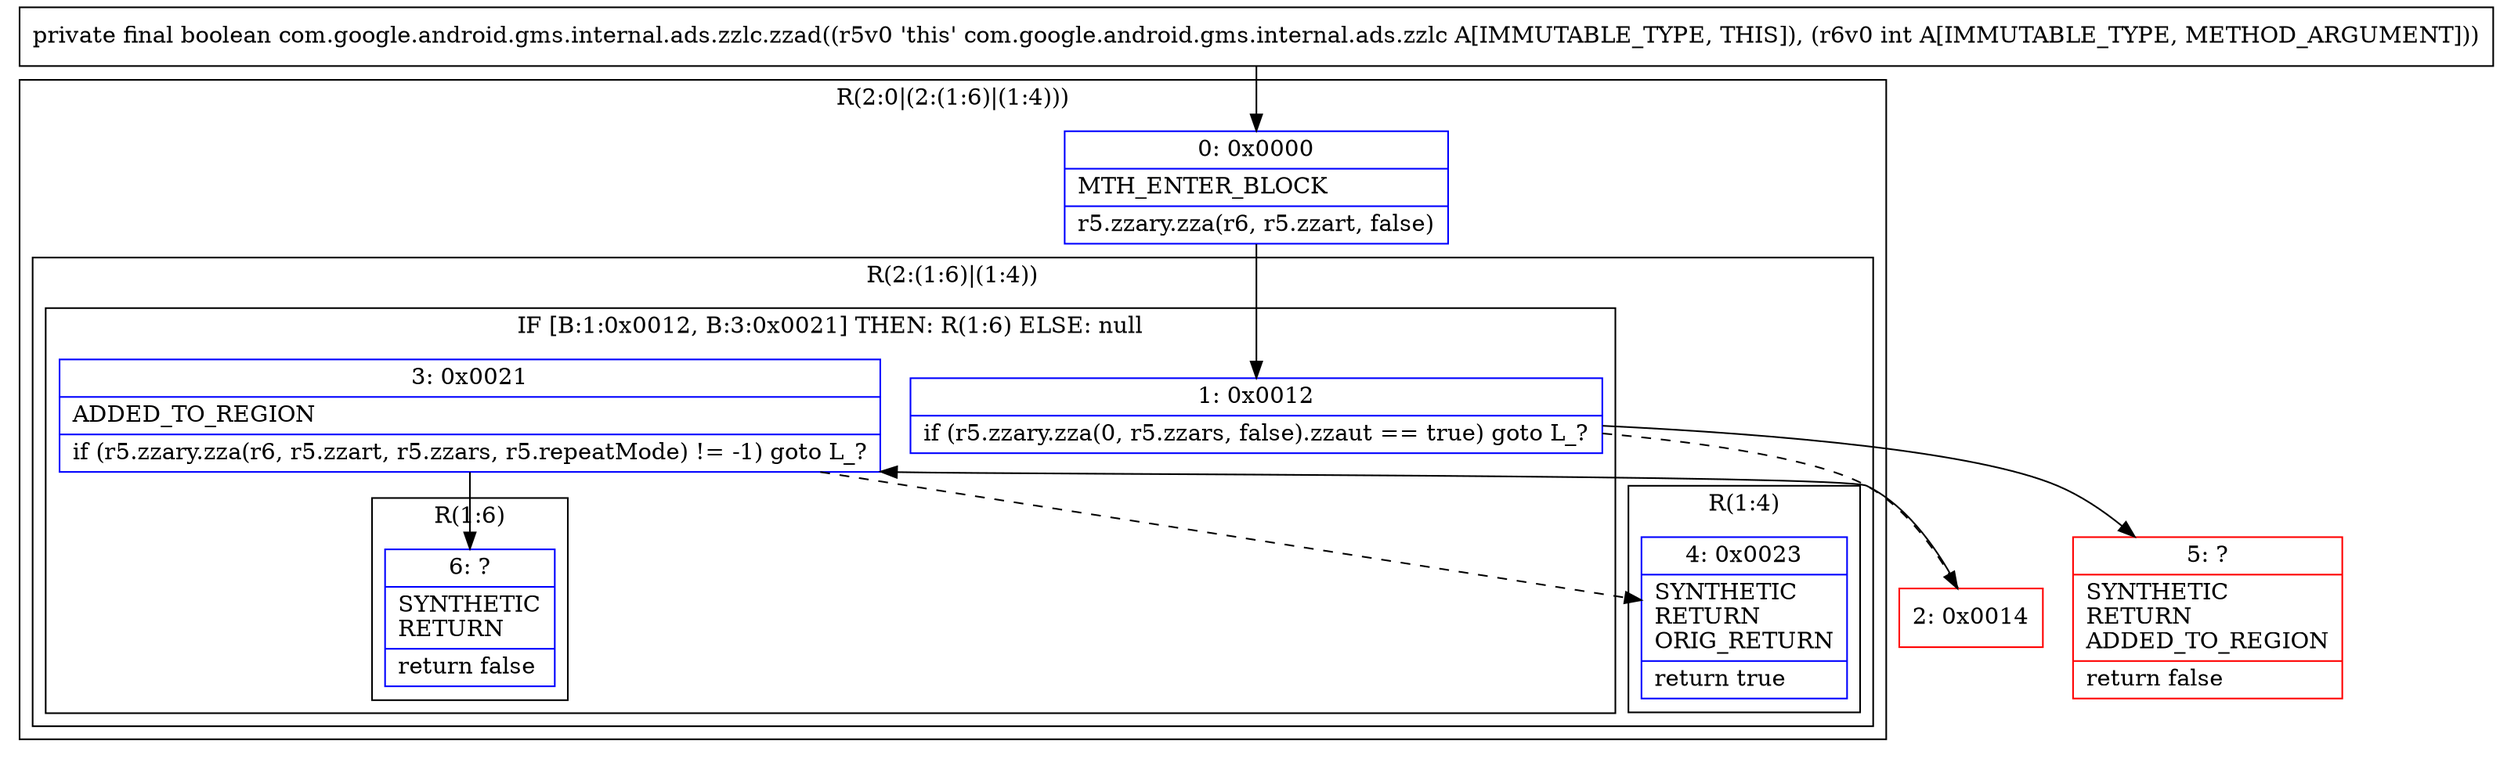 digraph "CFG forcom.google.android.gms.internal.ads.zzlc.zzad(I)Z" {
subgraph cluster_Region_691413411 {
label = "R(2:0|(2:(1:6)|(1:4)))";
node [shape=record,color=blue];
Node_0 [shape=record,label="{0\:\ 0x0000|MTH_ENTER_BLOCK\l|r5.zzary.zza(r6, r5.zzart, false)\l}"];
subgraph cluster_Region_427395953 {
label = "R(2:(1:6)|(1:4))";
node [shape=record,color=blue];
subgraph cluster_IfRegion_681966118 {
label = "IF [B:1:0x0012, B:3:0x0021] THEN: R(1:6) ELSE: null";
node [shape=record,color=blue];
Node_1 [shape=record,label="{1\:\ 0x0012|if (r5.zzary.zza(0, r5.zzars, false).zzaut == true) goto L_?\l}"];
Node_3 [shape=record,label="{3\:\ 0x0021|ADDED_TO_REGION\l|if (r5.zzary.zza(r6, r5.zzart, r5.zzars, r5.repeatMode) != \-1) goto L_?\l}"];
subgraph cluster_Region_645823006 {
label = "R(1:6)";
node [shape=record,color=blue];
Node_6 [shape=record,label="{6\:\ ?|SYNTHETIC\lRETURN\l|return false\l}"];
}
}
subgraph cluster_Region_1054698571 {
label = "R(1:4)";
node [shape=record,color=blue];
Node_4 [shape=record,label="{4\:\ 0x0023|SYNTHETIC\lRETURN\lORIG_RETURN\l|return true\l}"];
}
}
}
Node_2 [shape=record,color=red,label="{2\:\ 0x0014}"];
Node_5 [shape=record,color=red,label="{5\:\ ?|SYNTHETIC\lRETURN\lADDED_TO_REGION\l|return false\l}"];
MethodNode[shape=record,label="{private final boolean com.google.android.gms.internal.ads.zzlc.zzad((r5v0 'this' com.google.android.gms.internal.ads.zzlc A[IMMUTABLE_TYPE, THIS]), (r6v0 int A[IMMUTABLE_TYPE, METHOD_ARGUMENT])) }"];
MethodNode -> Node_0;
Node_0 -> Node_1;
Node_1 -> Node_2[style=dashed];
Node_1 -> Node_5;
Node_3 -> Node_4[style=dashed];
Node_3 -> Node_6;
Node_2 -> Node_3;
}

